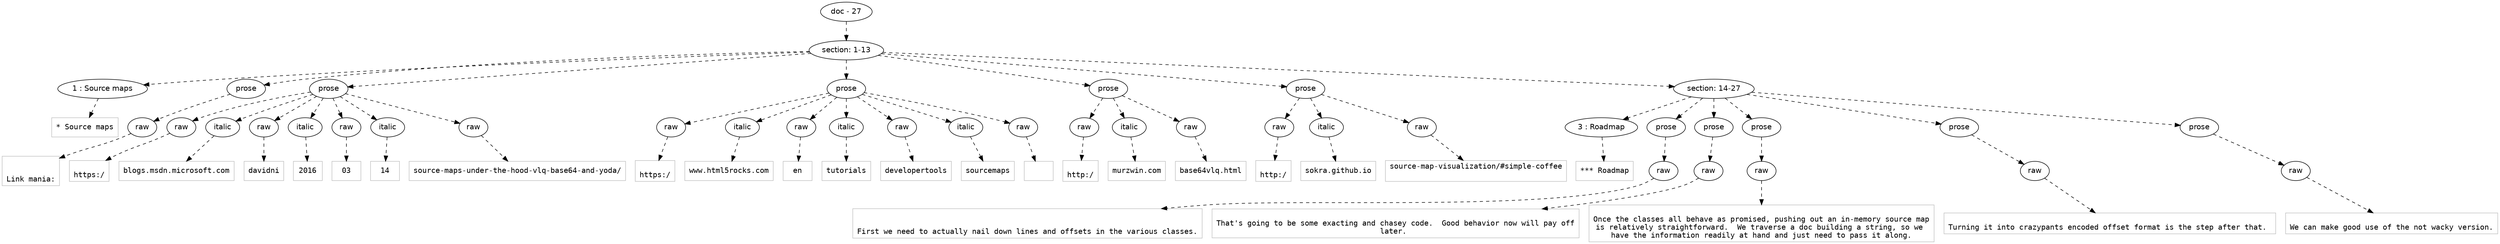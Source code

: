 digraph hierarchy {

node [fontname=Helvetica]
edge [style=dashed]

doc_0 [label="doc - 27"]


doc_0 -> { section_1}
{rank=same; section_1}

section_1 [label="section: 1-13"]


section_1 -> { header_2 prose_3 prose_4 prose_5 prose_6 prose_7 section_8}
{rank=same; header_2 prose_3 prose_4 prose_5 prose_6 prose_7 section_8}

header_2 [label="1 : Source maps"]

prose_3 [label="prose"]

prose_4 [label="prose"]

prose_5 [label="prose"]

prose_6 [label="prose"]

prose_7 [label="prose"]

section_8 [label="section: 14-27"]


header_2 -> leaf_9
leaf_9  [color=Gray,shape=rectangle,fontname=Inconsolata,label="* Source maps"]
prose_3 -> { raw_10}
{rank=same; raw_10}

raw_10 [label="raw"]


raw_10 -> leaf_11
leaf_11  [color=Gray,shape=rectangle,fontname=Inconsolata,label="

Link mania:
"]
prose_4 -> { raw_12 italic_13 raw_14 italic_15 raw_16 italic_17 raw_18}
{rank=same; raw_12 italic_13 raw_14 italic_15 raw_16 italic_17 raw_18}

raw_12 [label="raw"]

italic_13 [label="italic"]

raw_14 [label="raw"]

italic_15 [label="italic"]

raw_16 [label="raw"]

italic_17 [label="italic"]

raw_18 [label="raw"]


raw_12 -> leaf_19
leaf_19  [color=Gray,shape=rectangle,fontname=Inconsolata,label="
https:/"]
italic_13 -> leaf_20
leaf_20  [color=Gray,shape=rectangle,fontname=Inconsolata,label="blogs.msdn.microsoft.com"]
raw_14 -> leaf_21
leaf_21  [color=Gray,shape=rectangle,fontname=Inconsolata,label="davidni"]
italic_15 -> leaf_22
leaf_22  [color=Gray,shape=rectangle,fontname=Inconsolata,label="2016"]
raw_16 -> leaf_23
leaf_23  [color=Gray,shape=rectangle,fontname=Inconsolata,label="03"]
italic_17 -> leaf_24
leaf_24  [color=Gray,shape=rectangle,fontname=Inconsolata,label="14"]
raw_18 -> leaf_25
leaf_25  [color=Gray,shape=rectangle,fontname=Inconsolata,label="source-maps-under-the-hood-vlq-base64-and-yoda/
"]
prose_5 -> { raw_26 italic_27 raw_28 italic_29 raw_30 italic_31 raw_32}
{rank=same; raw_26 italic_27 raw_28 italic_29 raw_30 italic_31 raw_32}

raw_26 [label="raw"]

italic_27 [label="italic"]

raw_28 [label="raw"]

italic_29 [label="italic"]

raw_30 [label="raw"]

italic_31 [label="italic"]

raw_32 [label="raw"]


raw_26 -> leaf_33
leaf_33  [color=Gray,shape=rectangle,fontname=Inconsolata,label="
https:/"]
italic_27 -> leaf_34
leaf_34  [color=Gray,shape=rectangle,fontname=Inconsolata,label="www.html5rocks.com"]
raw_28 -> leaf_35
leaf_35  [color=Gray,shape=rectangle,fontname=Inconsolata,label="en"]
italic_29 -> leaf_36
leaf_36  [color=Gray,shape=rectangle,fontname=Inconsolata,label="tutorials"]
raw_30 -> leaf_37
leaf_37  [color=Gray,shape=rectangle,fontname=Inconsolata,label="developertools"]
italic_31 -> leaf_38
leaf_38  [color=Gray,shape=rectangle,fontname=Inconsolata,label="sourcemaps"]
raw_32 -> leaf_39
leaf_39  [color=Gray,shape=rectangle,fontname=Inconsolata,label="
"]
prose_6 -> { raw_40 italic_41 raw_42}
{rank=same; raw_40 italic_41 raw_42}

raw_40 [label="raw"]

italic_41 [label="italic"]

raw_42 [label="raw"]


raw_40 -> leaf_43
leaf_43  [color=Gray,shape=rectangle,fontname=Inconsolata,label="
http:/"]
italic_41 -> leaf_44
leaf_44  [color=Gray,shape=rectangle,fontname=Inconsolata,label="murzwin.com"]
raw_42 -> leaf_45
leaf_45  [color=Gray,shape=rectangle,fontname=Inconsolata,label="base64vlq.html
"]
prose_7 -> { raw_46 italic_47 raw_48}
{rank=same; raw_46 italic_47 raw_48}

raw_46 [label="raw"]

italic_47 [label="italic"]

raw_48 [label="raw"]


raw_46 -> leaf_49
leaf_49  [color=Gray,shape=rectangle,fontname=Inconsolata,label="
http:/"]
italic_47 -> leaf_50
leaf_50  [color=Gray,shape=rectangle,fontname=Inconsolata,label="sokra.github.io"]
raw_48 -> leaf_51
leaf_51  [color=Gray,shape=rectangle,fontname=Inconsolata,label="source-map-visualization/#simple-coffee

"]
section_8 -> { header_52 prose_53 prose_54 prose_55 prose_56 prose_57}
{rank=same; header_52 prose_53 prose_54 prose_55 prose_56 prose_57}

header_52 [label="3 : Roadmap"]

prose_53 [label="prose"]

prose_54 [label="prose"]

prose_55 [label="prose"]

prose_56 [label="prose"]

prose_57 [label="prose"]


header_52 -> leaf_58
leaf_58  [color=Gray,shape=rectangle,fontname=Inconsolata,label="*** Roadmap"]
prose_53 -> { raw_59}
{rank=same; raw_59}

raw_59 [label="raw"]


raw_59 -> leaf_60
leaf_60  [color=Gray,shape=rectangle,fontname=Inconsolata,label="

First we need to actually nail down lines and offsets in the various classes.
"]
prose_54 -> { raw_61}
{rank=same; raw_61}

raw_61 [label="raw"]


raw_61 -> leaf_62
leaf_62  [color=Gray,shape=rectangle,fontname=Inconsolata,label="
That's going to be some exacting and chasey code.  Good behavior now will pay off
later. 
"]
prose_55 -> { raw_63}
{rank=same; raw_63}

raw_63 [label="raw"]


raw_63 -> leaf_64
leaf_64  [color=Gray,shape=rectangle,fontname=Inconsolata,label="
Once the classes all behave as promised, pushing out an in-memory source map
is relatively straightforward.  We traverse a doc building a string, so we 
have the information readily at hand and just need to pass it along.
"]
prose_56 -> { raw_65}
{rank=same; raw_65}

raw_65 [label="raw"]


raw_65 -> leaf_66
leaf_66  [color=Gray,shape=rectangle,fontname=Inconsolata,label="
Turning it into crazypants encoded offset format is the step after that. 
"]
prose_57 -> { raw_67}
{rank=same; raw_67}

raw_67 [label="raw"]


raw_67 -> leaf_68
leaf_68  [color=Gray,shape=rectangle,fontname=Inconsolata,label="
We can make good use of the not wacky version."]

}
